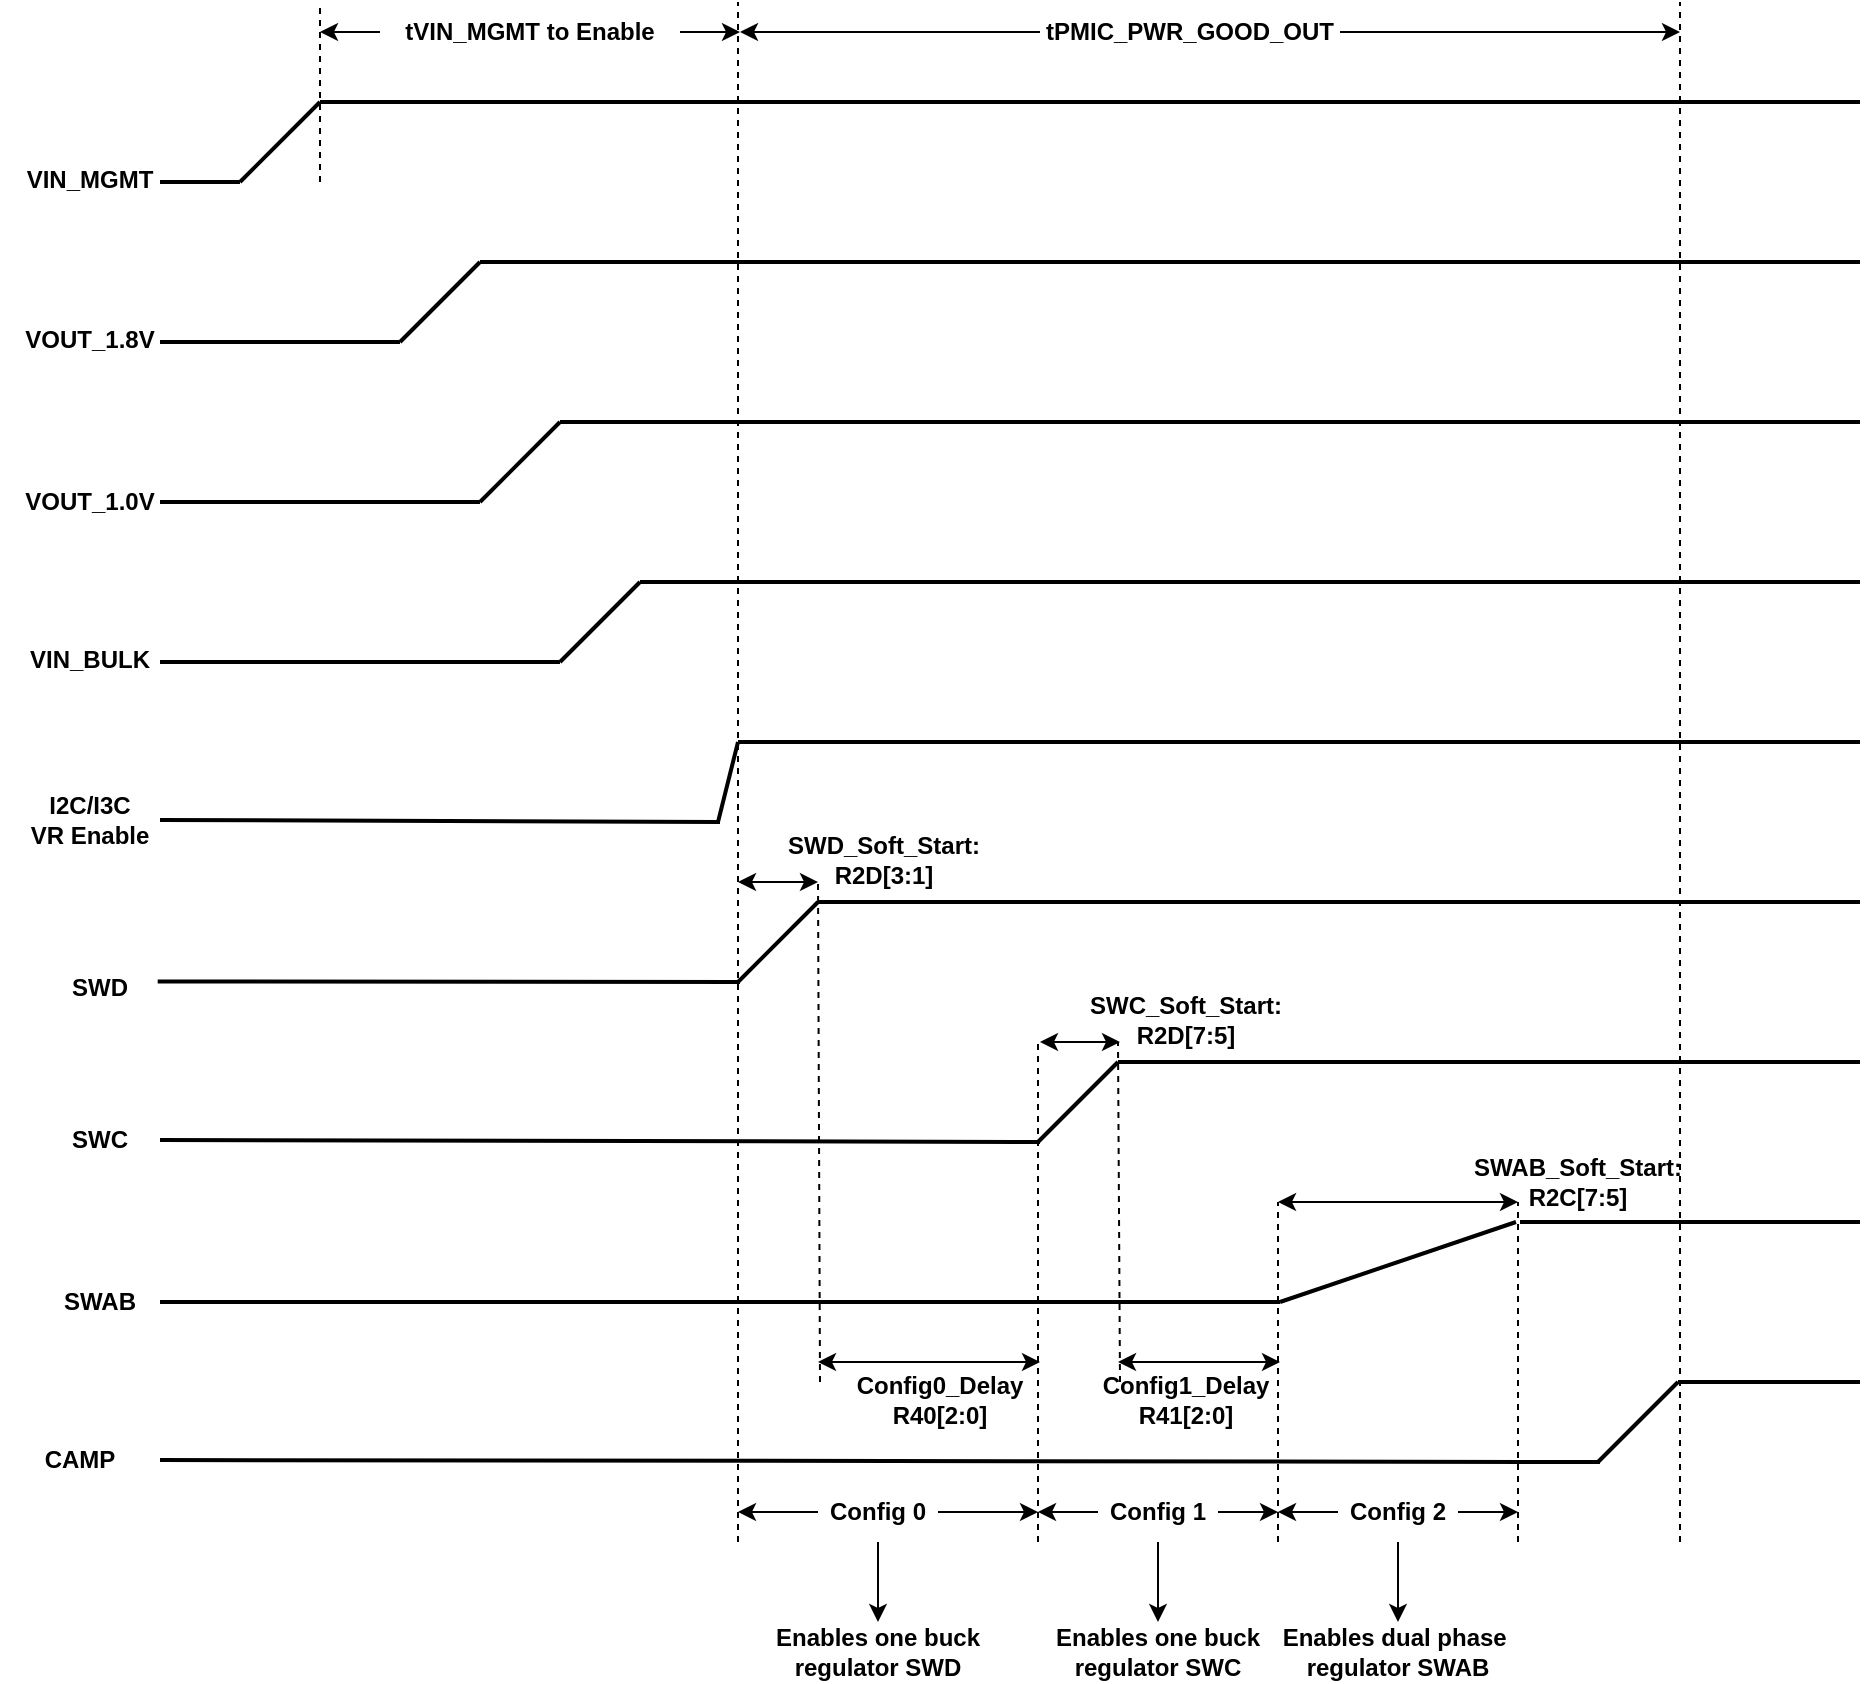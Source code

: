 <mxfile version="26.0.10">
  <diagram name="Page-1" id="JR7wk3ikz5wLLiDKSVqI">
    <mxGraphModel dx="2043" dy="2643" grid="1" gridSize="10" guides="1" tooltips="1" connect="1" arrows="1" fold="1" page="1" pageScale="1" pageWidth="850" pageHeight="1100" math="0" shadow="0">
      <root>
        <mxCell id="0" />
        <mxCell id="1" parent="0" />
        <mxCell id="hMm1spZbtBt_gbhy8hQx-1" value="" style="endArrow=none;html=1;rounded=0;strokeWidth=2;exitX=0.981;exitY=0.39;exitDx=0;exitDy=0;exitPerimeter=0;" edge="1" parent="1" source="hMm1spZbtBt_gbhy8hQx-14">
          <mxGeometry width="50" height="50" relative="1" as="geometry">
            <mxPoint x="80" y="440" as="sourcePoint" />
            <mxPoint x="290" y="440" as="targetPoint" />
          </mxGeometry>
        </mxCell>
        <mxCell id="hMm1spZbtBt_gbhy8hQx-2" value="" style="endArrow=none;html=1;rounded=0;strokeWidth=2;" edge="1" parent="1">
          <mxGeometry width="50" height="50" relative="1" as="geometry">
            <mxPoint x="289" y="440" as="sourcePoint" />
            <mxPoint x="329" y="400" as="targetPoint" />
          </mxGeometry>
        </mxCell>
        <mxCell id="hMm1spZbtBt_gbhy8hQx-3" value="" style="endArrow=none;html=1;rounded=0;strokeWidth=2;" edge="1" parent="1">
          <mxGeometry width="50" height="50" relative="1" as="geometry">
            <mxPoint x="329" y="400" as="sourcePoint" />
            <mxPoint x="850" y="400" as="targetPoint" />
          </mxGeometry>
        </mxCell>
        <mxCell id="hMm1spZbtBt_gbhy8hQx-5" value="" style="endArrow=none;html=1;rounded=0;strokeWidth=2;exitX=1;exitY=0.5;exitDx=0;exitDy=0;" edge="1" parent="1" source="hMm1spZbtBt_gbhy8hQx-15">
          <mxGeometry width="50" height="50" relative="1" as="geometry">
            <mxPoint x="120" y="520" as="sourcePoint" />
            <mxPoint x="440" y="520" as="targetPoint" />
          </mxGeometry>
        </mxCell>
        <mxCell id="hMm1spZbtBt_gbhy8hQx-6" value="" style="endArrow=none;html=1;rounded=0;strokeWidth=2;" edge="1" parent="1">
          <mxGeometry width="50" height="50" relative="1" as="geometry">
            <mxPoint x="439" y="520" as="sourcePoint" />
            <mxPoint x="479" y="480" as="targetPoint" />
          </mxGeometry>
        </mxCell>
        <mxCell id="hMm1spZbtBt_gbhy8hQx-7" value="" style="endArrow=none;html=1;rounded=0;strokeWidth=2;" edge="1" parent="1">
          <mxGeometry width="50" height="50" relative="1" as="geometry">
            <mxPoint x="479" y="480" as="sourcePoint" />
            <mxPoint x="850" y="480" as="targetPoint" />
          </mxGeometry>
        </mxCell>
        <mxCell id="hMm1spZbtBt_gbhy8hQx-8" value="" style="endArrow=none;html=1;rounded=0;strokeWidth=2;exitX=1;exitY=0.5;exitDx=0;exitDy=0;" edge="1" parent="1" source="hMm1spZbtBt_gbhy8hQx-16">
          <mxGeometry width="50" height="50" relative="1" as="geometry">
            <mxPoint x="159" y="600" as="sourcePoint" />
            <mxPoint x="560" y="600" as="targetPoint" />
          </mxGeometry>
        </mxCell>
        <mxCell id="hMm1spZbtBt_gbhy8hQx-9" value="" style="endArrow=none;html=1;rounded=0;strokeWidth=2;" edge="1" parent="1">
          <mxGeometry width="50" height="50" relative="1" as="geometry">
            <mxPoint x="560" y="600" as="sourcePoint" />
            <mxPoint x="678" y="560" as="targetPoint" />
          </mxGeometry>
        </mxCell>
        <mxCell id="hMm1spZbtBt_gbhy8hQx-10" value="" style="endArrow=none;html=1;rounded=0;strokeWidth=2;" edge="1" parent="1">
          <mxGeometry width="50" height="50" relative="1" as="geometry">
            <mxPoint x="680" y="560" as="sourcePoint" />
            <mxPoint x="850" y="560" as="targetPoint" />
          </mxGeometry>
        </mxCell>
        <mxCell id="hMm1spZbtBt_gbhy8hQx-11" value="" style="endArrow=none;html=1;rounded=0;strokeWidth=2;exitX=1;exitY=0.5;exitDx=0;exitDy=0;" edge="1" parent="1" source="hMm1spZbtBt_gbhy8hQx-17">
          <mxGeometry width="50" height="50" relative="1" as="geometry">
            <mxPoint x="240" y="680" as="sourcePoint" />
            <mxPoint x="720" y="680" as="targetPoint" />
          </mxGeometry>
        </mxCell>
        <mxCell id="hMm1spZbtBt_gbhy8hQx-12" value="" style="endArrow=none;html=1;rounded=0;strokeWidth=2;" edge="1" parent="1">
          <mxGeometry width="50" height="50" relative="1" as="geometry">
            <mxPoint x="719" y="680" as="sourcePoint" />
            <mxPoint x="759" y="640" as="targetPoint" />
          </mxGeometry>
        </mxCell>
        <mxCell id="hMm1spZbtBt_gbhy8hQx-13" value="" style="endArrow=none;html=1;rounded=0;strokeWidth=2;" edge="1" parent="1">
          <mxGeometry width="50" height="50" relative="1" as="geometry">
            <mxPoint x="759" y="640" as="sourcePoint" />
            <mxPoint x="850" y="640" as="targetPoint" />
          </mxGeometry>
        </mxCell>
        <mxCell id="hMm1spZbtBt_gbhy8hQx-14" value="&lt;b&gt;SWD&lt;/b&gt;" style="text;html=1;align=center;verticalAlign=middle;whiteSpace=wrap;rounded=0;" vertex="1" parent="1">
          <mxGeometry x="-60" y="428" width="60" height="30" as="geometry" />
        </mxCell>
        <mxCell id="hMm1spZbtBt_gbhy8hQx-15" value="&lt;b&gt;SWC&lt;/b&gt;" style="text;html=1;align=center;verticalAlign=middle;whiteSpace=wrap;rounded=0;" vertex="1" parent="1">
          <mxGeometry x="-60" y="504" width="60" height="30" as="geometry" />
        </mxCell>
        <mxCell id="hMm1spZbtBt_gbhy8hQx-16" value="&lt;b&gt;SWAB&lt;/b&gt;" style="text;html=1;align=center;verticalAlign=middle;whiteSpace=wrap;rounded=0;" vertex="1" parent="1">
          <mxGeometry x="-60" y="585" width="60" height="30" as="geometry" />
        </mxCell>
        <mxCell id="hMm1spZbtBt_gbhy8hQx-17" value="&lt;b&gt;CAMP&lt;/b&gt;" style="text;html=1;align=center;verticalAlign=middle;whiteSpace=wrap;rounded=0;" vertex="1" parent="1">
          <mxGeometry x="-80" y="664" width="80" height="30" as="geometry" />
        </mxCell>
        <mxCell id="hMm1spZbtBt_gbhy8hQx-19" value="" style="endArrow=none;dashed=1;html=1;rounded=0;" edge="1" parent="1">
          <mxGeometry width="50" height="50" relative="1" as="geometry">
            <mxPoint x="330" y="640" as="sourcePoint" />
            <mxPoint x="329" y="389" as="targetPoint" />
          </mxGeometry>
        </mxCell>
        <mxCell id="hMm1spZbtBt_gbhy8hQx-20" value="" style="endArrow=none;dashed=1;html=1;rounded=0;" edge="1" parent="1">
          <mxGeometry width="50" height="50" relative="1" as="geometry">
            <mxPoint x="439" y="720" as="sourcePoint" />
            <mxPoint x="439" y="470" as="targetPoint" />
          </mxGeometry>
        </mxCell>
        <mxCell id="hMm1spZbtBt_gbhy8hQx-21" value="" style="endArrow=none;dashed=1;html=1;rounded=0;" edge="1" parent="1">
          <mxGeometry width="50" height="50" relative="1" as="geometry">
            <mxPoint x="480" y="640" as="sourcePoint" />
            <mxPoint x="479" y="470" as="targetPoint" />
          </mxGeometry>
        </mxCell>
        <mxCell id="hMm1spZbtBt_gbhy8hQx-23" value="" style="endArrow=none;dashed=1;html=1;rounded=0;" edge="1" parent="1">
          <mxGeometry width="50" height="50" relative="1" as="geometry">
            <mxPoint x="559" y="720" as="sourcePoint" />
            <mxPoint x="559" y="550" as="targetPoint" />
          </mxGeometry>
        </mxCell>
        <mxCell id="hMm1spZbtBt_gbhy8hQx-24" value="" style="endArrow=none;dashed=1;html=1;rounded=0;" edge="1" parent="1">
          <mxGeometry width="50" height="50" relative="1" as="geometry">
            <mxPoint x="679" y="720" as="sourcePoint" />
            <mxPoint x="679" y="550" as="targetPoint" />
          </mxGeometry>
        </mxCell>
        <mxCell id="hMm1spZbtBt_gbhy8hQx-26" value="" style="endArrow=none;html=1;rounded=0;strokeWidth=2;exitX=1;exitY=0.5;exitDx=0;exitDy=0;" edge="1" parent="1" source="hMm1spZbtBt_gbhy8hQx-29">
          <mxGeometry width="50" height="50" relative="1" as="geometry">
            <mxPoint x="80" y="360" as="sourcePoint" />
            <mxPoint x="280" y="360" as="targetPoint" />
          </mxGeometry>
        </mxCell>
        <mxCell id="hMm1spZbtBt_gbhy8hQx-27" value="" style="endArrow=none;html=1;rounded=0;strokeWidth=2;" edge="1" parent="1">
          <mxGeometry width="50" height="50" relative="1" as="geometry">
            <mxPoint x="279" y="360" as="sourcePoint" />
            <mxPoint x="289" y="320" as="targetPoint" />
          </mxGeometry>
        </mxCell>
        <mxCell id="hMm1spZbtBt_gbhy8hQx-28" value="" style="endArrow=none;html=1;rounded=0;strokeWidth=2;" edge="1" parent="1">
          <mxGeometry width="50" height="50" relative="1" as="geometry">
            <mxPoint x="289" y="320" as="sourcePoint" />
            <mxPoint x="850" y="320" as="targetPoint" />
          </mxGeometry>
        </mxCell>
        <mxCell id="hMm1spZbtBt_gbhy8hQx-29" value="&lt;div&gt;&lt;b&gt;I2C/I3C&lt;/b&gt;&lt;/div&gt;&lt;b&gt;VR Enable&lt;/b&gt;" style="text;html=1;align=center;verticalAlign=middle;whiteSpace=wrap;rounded=0;" vertex="1" parent="1">
          <mxGeometry x="-70" y="344" width="70" height="30" as="geometry" />
        </mxCell>
        <mxCell id="hMm1spZbtBt_gbhy8hQx-31" value="" style="endArrow=none;dashed=1;html=1;rounded=0;" edge="1" parent="1">
          <mxGeometry width="50" height="50" relative="1" as="geometry">
            <mxPoint x="289" y="720" as="sourcePoint" />
            <mxPoint x="289" y="-50" as="targetPoint" />
          </mxGeometry>
        </mxCell>
        <mxCell id="hMm1spZbtBt_gbhy8hQx-37" style="edgeStyle=orthogonalEdgeStyle;rounded=0;orthogonalLoop=1;jettySize=auto;html=1;" edge="1" parent="1" source="hMm1spZbtBt_gbhy8hQx-36">
          <mxGeometry relative="1" as="geometry">
            <mxPoint x="439" y="705" as="targetPoint" />
          </mxGeometry>
        </mxCell>
        <mxCell id="hMm1spZbtBt_gbhy8hQx-40" style="edgeStyle=orthogonalEdgeStyle;rounded=0;orthogonalLoop=1;jettySize=auto;html=1;" edge="1" parent="1" source="hMm1spZbtBt_gbhy8hQx-36">
          <mxGeometry relative="1" as="geometry">
            <mxPoint x="289" y="705" as="targetPoint" />
          </mxGeometry>
        </mxCell>
        <mxCell id="hMm1spZbtBt_gbhy8hQx-36" value="&lt;b&gt;Config 0&lt;/b&gt;" style="text;html=1;align=center;verticalAlign=middle;whiteSpace=wrap;rounded=0;" vertex="1" parent="1">
          <mxGeometry x="329" y="690" width="60" height="30" as="geometry" />
        </mxCell>
        <mxCell id="hMm1spZbtBt_gbhy8hQx-41" style="edgeStyle=orthogonalEdgeStyle;rounded=0;orthogonalLoop=1;jettySize=auto;html=1;" edge="1" parent="1" source="hMm1spZbtBt_gbhy8hQx-43">
          <mxGeometry relative="1" as="geometry">
            <mxPoint x="559" y="705" as="targetPoint" />
          </mxGeometry>
        </mxCell>
        <mxCell id="hMm1spZbtBt_gbhy8hQx-42" style="edgeStyle=orthogonalEdgeStyle;rounded=0;orthogonalLoop=1;jettySize=auto;html=1;" edge="1" parent="1" source="hMm1spZbtBt_gbhy8hQx-43">
          <mxGeometry relative="1" as="geometry">
            <mxPoint x="439" y="705" as="targetPoint" />
          </mxGeometry>
        </mxCell>
        <mxCell id="hMm1spZbtBt_gbhy8hQx-43" value="&lt;b&gt;Config 1&lt;/b&gt;" style="text;html=1;align=center;verticalAlign=middle;whiteSpace=wrap;rounded=0;" vertex="1" parent="1">
          <mxGeometry x="469" y="690" width="60" height="30" as="geometry" />
        </mxCell>
        <mxCell id="hMm1spZbtBt_gbhy8hQx-44" style="edgeStyle=orthogonalEdgeStyle;rounded=0;orthogonalLoop=1;jettySize=auto;html=1;" edge="1" parent="1" source="hMm1spZbtBt_gbhy8hQx-46">
          <mxGeometry relative="1" as="geometry">
            <mxPoint x="679" y="705" as="targetPoint" />
          </mxGeometry>
        </mxCell>
        <mxCell id="hMm1spZbtBt_gbhy8hQx-45" style="edgeStyle=orthogonalEdgeStyle;rounded=0;orthogonalLoop=1;jettySize=auto;html=1;" edge="1" parent="1" source="hMm1spZbtBt_gbhy8hQx-46">
          <mxGeometry relative="1" as="geometry">
            <mxPoint x="559" y="705" as="targetPoint" />
          </mxGeometry>
        </mxCell>
        <mxCell id="hMm1spZbtBt_gbhy8hQx-46" value="&lt;b&gt;Config 2&lt;/b&gt;" style="text;html=1;align=center;verticalAlign=middle;whiteSpace=wrap;rounded=0;" vertex="1" parent="1">
          <mxGeometry x="589" y="690" width="60" height="30" as="geometry" />
        </mxCell>
        <mxCell id="hMm1spZbtBt_gbhy8hQx-47" value="" style="endArrow=classic;html=1;rounded=0;exitX=0.5;exitY=1;exitDx=0;exitDy=0;" edge="1" parent="1" source="hMm1spZbtBt_gbhy8hQx-36">
          <mxGeometry width="50" height="50" relative="1" as="geometry">
            <mxPoint x="569" y="760" as="sourcePoint" />
            <mxPoint x="359" y="760" as="targetPoint" />
          </mxGeometry>
        </mxCell>
        <mxCell id="hMm1spZbtBt_gbhy8hQx-48" value="&lt;b&gt;Enables one buck regulator SWD&lt;/b&gt;" style="text;html=1;align=center;verticalAlign=middle;whiteSpace=wrap;rounded=0;" vertex="1" parent="1">
          <mxGeometry x="294" y="760" width="130" height="30" as="geometry" />
        </mxCell>
        <mxCell id="hMm1spZbtBt_gbhy8hQx-51" value="" style="endArrow=classic;html=1;rounded=0;exitX=0.5;exitY=1;exitDx=0;exitDy=0;" edge="1" parent="1">
          <mxGeometry width="50" height="50" relative="1" as="geometry">
            <mxPoint x="499" y="720" as="sourcePoint" />
            <mxPoint x="499" y="760" as="targetPoint" />
          </mxGeometry>
        </mxCell>
        <mxCell id="hMm1spZbtBt_gbhy8hQx-52" value="&lt;b&gt;Enables one buck regulator SWC&lt;/b&gt;" style="text;html=1;align=center;verticalAlign=middle;whiteSpace=wrap;rounded=0;" vertex="1" parent="1">
          <mxGeometry x="434" y="760" width="130" height="30" as="geometry" />
        </mxCell>
        <mxCell id="hMm1spZbtBt_gbhy8hQx-53" value="" style="endArrow=classic;html=1;rounded=0;exitX=0.5;exitY=1;exitDx=0;exitDy=0;" edge="1" parent="1">
          <mxGeometry width="50" height="50" relative="1" as="geometry">
            <mxPoint x="619" y="720" as="sourcePoint" />
            <mxPoint x="619" y="760" as="targetPoint" />
          </mxGeometry>
        </mxCell>
        <mxCell id="hMm1spZbtBt_gbhy8hQx-54" value="&lt;b&gt;Enables dual phase&amp;nbsp; regulator SWAB&lt;/b&gt;" style="text;html=1;align=center;verticalAlign=middle;whiteSpace=wrap;rounded=0;" vertex="1" parent="1">
          <mxGeometry x="554" y="760" width="130" height="30" as="geometry" />
        </mxCell>
        <mxCell id="hMm1spZbtBt_gbhy8hQx-55" value="" style="endArrow=none;html=1;rounded=0;strokeWidth=2;" edge="1" parent="1">
          <mxGeometry width="50" height="50" relative="1" as="geometry">
            <mxPoint y="120" as="sourcePoint" />
            <mxPoint x="120" y="120" as="targetPoint" />
          </mxGeometry>
        </mxCell>
        <mxCell id="hMm1spZbtBt_gbhy8hQx-56" value="" style="endArrow=none;html=1;rounded=0;strokeWidth=2;" edge="1" parent="1">
          <mxGeometry width="50" height="50" relative="1" as="geometry">
            <mxPoint x="120" y="120" as="sourcePoint" />
            <mxPoint x="160" y="80" as="targetPoint" />
          </mxGeometry>
        </mxCell>
        <mxCell id="hMm1spZbtBt_gbhy8hQx-57" value="" style="endArrow=none;html=1;rounded=0;strokeWidth=2;" edge="1" parent="1">
          <mxGeometry width="50" height="50" relative="1" as="geometry">
            <mxPoint x="160" y="80" as="sourcePoint" />
            <mxPoint x="850" y="80" as="targetPoint" />
          </mxGeometry>
        </mxCell>
        <mxCell id="hMm1spZbtBt_gbhy8hQx-61" value="" style="endArrow=none;html=1;rounded=0;strokeWidth=2;" edge="1" parent="1">
          <mxGeometry width="50" height="50" relative="1" as="geometry">
            <mxPoint y="200" as="sourcePoint" />
            <mxPoint x="160" y="200" as="targetPoint" />
          </mxGeometry>
        </mxCell>
        <mxCell id="hMm1spZbtBt_gbhy8hQx-62" value="" style="endArrow=none;html=1;rounded=0;strokeWidth=2;" edge="1" parent="1">
          <mxGeometry width="50" height="50" relative="1" as="geometry">
            <mxPoint x="160" y="200" as="sourcePoint" />
            <mxPoint x="200" y="160" as="targetPoint" />
          </mxGeometry>
        </mxCell>
        <mxCell id="hMm1spZbtBt_gbhy8hQx-63" value="" style="endArrow=none;html=1;rounded=0;strokeWidth=2;" edge="1" parent="1">
          <mxGeometry width="50" height="50" relative="1" as="geometry">
            <mxPoint x="200" y="160" as="sourcePoint" />
            <mxPoint x="850" y="160" as="targetPoint" />
          </mxGeometry>
        </mxCell>
        <mxCell id="hMm1spZbtBt_gbhy8hQx-64" value="" style="endArrow=none;html=1;rounded=0;strokeWidth=2;" edge="1" parent="1">
          <mxGeometry width="50" height="50" relative="1" as="geometry">
            <mxPoint y="280" as="sourcePoint" />
            <mxPoint x="200" y="280" as="targetPoint" />
          </mxGeometry>
        </mxCell>
        <mxCell id="hMm1spZbtBt_gbhy8hQx-65" value="" style="endArrow=none;html=1;rounded=0;strokeWidth=2;" edge="1" parent="1">
          <mxGeometry width="50" height="50" relative="1" as="geometry">
            <mxPoint x="200" y="280" as="sourcePoint" />
            <mxPoint x="240" y="240" as="targetPoint" />
          </mxGeometry>
        </mxCell>
        <mxCell id="hMm1spZbtBt_gbhy8hQx-66" value="" style="endArrow=none;html=1;rounded=0;strokeWidth=2;" edge="1" parent="1">
          <mxGeometry width="50" height="50" relative="1" as="geometry">
            <mxPoint x="240" y="240" as="sourcePoint" />
            <mxPoint x="850" y="240" as="targetPoint" />
          </mxGeometry>
        </mxCell>
        <mxCell id="hMm1spZbtBt_gbhy8hQx-67" value="" style="endArrow=none;html=1;rounded=0;strokeWidth=2;" edge="1" parent="1">
          <mxGeometry width="50" height="50" relative="1" as="geometry">
            <mxPoint y="40" as="sourcePoint" />
            <mxPoint x="40" y="40" as="targetPoint" />
          </mxGeometry>
        </mxCell>
        <mxCell id="hMm1spZbtBt_gbhy8hQx-68" value="" style="endArrow=none;html=1;rounded=0;strokeWidth=2;" edge="1" parent="1">
          <mxGeometry width="50" height="50" relative="1" as="geometry">
            <mxPoint x="40" y="40" as="sourcePoint" />
            <mxPoint x="80" as="targetPoint" />
          </mxGeometry>
        </mxCell>
        <mxCell id="hMm1spZbtBt_gbhy8hQx-69" value="" style="endArrow=none;html=1;rounded=0;strokeWidth=2;" edge="1" parent="1">
          <mxGeometry width="50" height="50" relative="1" as="geometry">
            <mxPoint x="80" as="sourcePoint" />
            <mxPoint x="850" as="targetPoint" />
          </mxGeometry>
        </mxCell>
        <mxCell id="hMm1spZbtBt_gbhy8hQx-70" value="&lt;b&gt;VIN_MGMT&lt;/b&gt;" style="text;html=1;align=center;verticalAlign=middle;whiteSpace=wrap;rounded=0;" vertex="1" parent="1">
          <mxGeometry x="-70" y="24" width="70" height="30" as="geometry" />
        </mxCell>
        <mxCell id="hMm1spZbtBt_gbhy8hQx-71" value="&lt;b&gt;VOUT_1.8V&lt;/b&gt;" style="text;html=1;align=center;verticalAlign=middle;whiteSpace=wrap;rounded=0;" vertex="1" parent="1">
          <mxGeometry x="-70" y="104" width="70" height="30" as="geometry" />
        </mxCell>
        <mxCell id="hMm1spZbtBt_gbhy8hQx-72" value="&lt;b&gt;VOUT_1.0V&lt;/b&gt;" style="text;html=1;align=center;verticalAlign=middle;whiteSpace=wrap;rounded=0;" vertex="1" parent="1">
          <mxGeometry x="-70" y="185" width="70" height="30" as="geometry" />
        </mxCell>
        <mxCell id="hMm1spZbtBt_gbhy8hQx-73" value="&lt;b&gt;VIN_BULK&lt;/b&gt;" style="text;html=1;align=center;verticalAlign=middle;whiteSpace=wrap;rounded=0;" vertex="1" parent="1">
          <mxGeometry x="-70" y="264" width="70" height="30" as="geometry" />
        </mxCell>
        <mxCell id="hMm1spZbtBt_gbhy8hQx-74" value="" style="endArrow=none;dashed=1;html=1;rounded=0;" edge="1" parent="1">
          <mxGeometry width="50" height="50" relative="1" as="geometry">
            <mxPoint x="760" y="720" as="sourcePoint" />
            <mxPoint x="760" y="-50" as="targetPoint" />
          </mxGeometry>
        </mxCell>
        <mxCell id="hMm1spZbtBt_gbhy8hQx-75" value="" style="endArrow=none;dashed=1;html=1;rounded=0;" edge="1" parent="1">
          <mxGeometry width="50" height="50" relative="1" as="geometry">
            <mxPoint x="80" y="40" as="sourcePoint" />
            <mxPoint x="80" y="-50" as="targetPoint" />
          </mxGeometry>
        </mxCell>
        <mxCell id="hMm1spZbtBt_gbhy8hQx-77" style="edgeStyle=orthogonalEdgeStyle;rounded=0;orthogonalLoop=1;jettySize=auto;html=1;" edge="1" parent="1" source="hMm1spZbtBt_gbhy8hQx-76">
          <mxGeometry relative="1" as="geometry">
            <mxPoint x="290" y="-35" as="targetPoint" />
          </mxGeometry>
        </mxCell>
        <mxCell id="hMm1spZbtBt_gbhy8hQx-78" style="edgeStyle=orthogonalEdgeStyle;rounded=0;orthogonalLoop=1;jettySize=auto;html=1;" edge="1" parent="1" source="hMm1spZbtBt_gbhy8hQx-76">
          <mxGeometry relative="1" as="geometry">
            <mxPoint x="80" y="-35" as="targetPoint" />
          </mxGeometry>
        </mxCell>
        <mxCell id="hMm1spZbtBt_gbhy8hQx-76" value="&lt;b&gt;tVIN_MGMT to Enable&lt;/b&gt;" style="text;html=1;align=center;verticalAlign=middle;whiteSpace=wrap;rounded=0;" vertex="1" parent="1">
          <mxGeometry x="110" y="-50" width="150" height="30" as="geometry" />
        </mxCell>
        <mxCell id="hMm1spZbtBt_gbhy8hQx-80" style="edgeStyle=orthogonalEdgeStyle;rounded=0;orthogonalLoop=1;jettySize=auto;html=1;" edge="1" parent="1" source="hMm1spZbtBt_gbhy8hQx-79">
          <mxGeometry relative="1" as="geometry">
            <mxPoint x="760" y="-35" as="targetPoint" />
          </mxGeometry>
        </mxCell>
        <mxCell id="hMm1spZbtBt_gbhy8hQx-81" style="edgeStyle=orthogonalEdgeStyle;rounded=0;orthogonalLoop=1;jettySize=auto;html=1;" edge="1" parent="1" source="hMm1spZbtBt_gbhy8hQx-79">
          <mxGeometry relative="1" as="geometry">
            <mxPoint x="290" y="-35" as="targetPoint" />
          </mxGeometry>
        </mxCell>
        <mxCell id="hMm1spZbtBt_gbhy8hQx-79" value="&lt;b&gt;tPMIC_PWR_GOOD_OUT&lt;/b&gt;" style="text;html=1;align=center;verticalAlign=middle;whiteSpace=wrap;rounded=0;" vertex="1" parent="1">
          <mxGeometry x="440" y="-50" width="150" height="30" as="geometry" />
        </mxCell>
        <mxCell id="hMm1spZbtBt_gbhy8hQx-82" value="" style="endArrow=classic;startArrow=classic;html=1;rounded=0;" edge="1" parent="1">
          <mxGeometry width="50" height="50" relative="1" as="geometry">
            <mxPoint x="289" y="390" as="sourcePoint" />
            <mxPoint x="329" y="390" as="targetPoint" />
          </mxGeometry>
        </mxCell>
        <mxCell id="hMm1spZbtBt_gbhy8hQx-83" value="" style="endArrow=classic;startArrow=classic;html=1;rounded=0;" edge="1" parent="1">
          <mxGeometry width="50" height="50" relative="1" as="geometry">
            <mxPoint x="440" y="470" as="sourcePoint" />
            <mxPoint x="480" y="470" as="targetPoint" />
          </mxGeometry>
        </mxCell>
        <mxCell id="hMm1spZbtBt_gbhy8hQx-84" value="" style="endArrow=classic;startArrow=classic;html=1;rounded=0;" edge="1" parent="1">
          <mxGeometry width="50" height="50" relative="1" as="geometry">
            <mxPoint x="559" y="550" as="sourcePoint" />
            <mxPoint x="679" y="550" as="targetPoint" />
          </mxGeometry>
        </mxCell>
        <mxCell id="hMm1spZbtBt_gbhy8hQx-85" value="&lt;b&gt;SWD_Soft_Start: R2D[3:1]&lt;/b&gt;" style="text;html=1;align=center;verticalAlign=middle;whiteSpace=wrap;rounded=0;" vertex="1" parent="1">
          <mxGeometry x="332" y="364" width="60" height="30" as="geometry" />
        </mxCell>
        <mxCell id="hMm1spZbtBt_gbhy8hQx-86" value="&lt;b&gt;SWC_Soft_Start: R2D[7:5]&lt;/b&gt;" style="text;html=1;align=center;verticalAlign=middle;whiteSpace=wrap;rounded=0;" vertex="1" parent="1">
          <mxGeometry x="483" y="444" width="60" height="30" as="geometry" />
        </mxCell>
        <mxCell id="hMm1spZbtBt_gbhy8hQx-87" value="&lt;b&gt;SWAB_Soft_Start: R2C[7:5]&lt;/b&gt;" style="text;html=1;align=center;verticalAlign=middle;whiteSpace=wrap;rounded=0;" vertex="1" parent="1">
          <mxGeometry x="679" y="525" width="60" height="30" as="geometry" />
        </mxCell>
        <mxCell id="hMm1spZbtBt_gbhy8hQx-88" value="" style="endArrow=classic;startArrow=classic;html=1;rounded=0;" edge="1" parent="1">
          <mxGeometry width="50" height="50" relative="1" as="geometry">
            <mxPoint x="329" y="630" as="sourcePoint" />
            <mxPoint x="440" y="630" as="targetPoint" />
          </mxGeometry>
        </mxCell>
        <mxCell id="hMm1spZbtBt_gbhy8hQx-89" value="" style="endArrow=classic;startArrow=classic;html=1;rounded=0;" edge="1" parent="1">
          <mxGeometry width="50" height="50" relative="1" as="geometry">
            <mxPoint x="479" y="630" as="sourcePoint" />
            <mxPoint x="560" y="630" as="targetPoint" />
          </mxGeometry>
        </mxCell>
        <mxCell id="hMm1spZbtBt_gbhy8hQx-90" value="&lt;b&gt;Config0_Delay&lt;/b&gt;&lt;div&gt;&lt;b&gt;R40[2:0]&lt;/b&gt;&lt;/div&gt;" style="text;html=1;align=center;verticalAlign=middle;whiteSpace=wrap;rounded=0;" vertex="1" parent="1">
          <mxGeometry x="360" y="634" width="60" height="30" as="geometry" />
        </mxCell>
        <mxCell id="hMm1spZbtBt_gbhy8hQx-91" value="&lt;b&gt;Config1_Delay&lt;/b&gt;&lt;div&gt;&lt;b&gt;R41[2:0]&lt;/b&gt;&lt;/div&gt;" style="text;html=1;align=center;verticalAlign=middle;whiteSpace=wrap;rounded=0;" vertex="1" parent="1">
          <mxGeometry x="483" y="634" width="60" height="30" as="geometry" />
        </mxCell>
      </root>
    </mxGraphModel>
  </diagram>
</mxfile>
